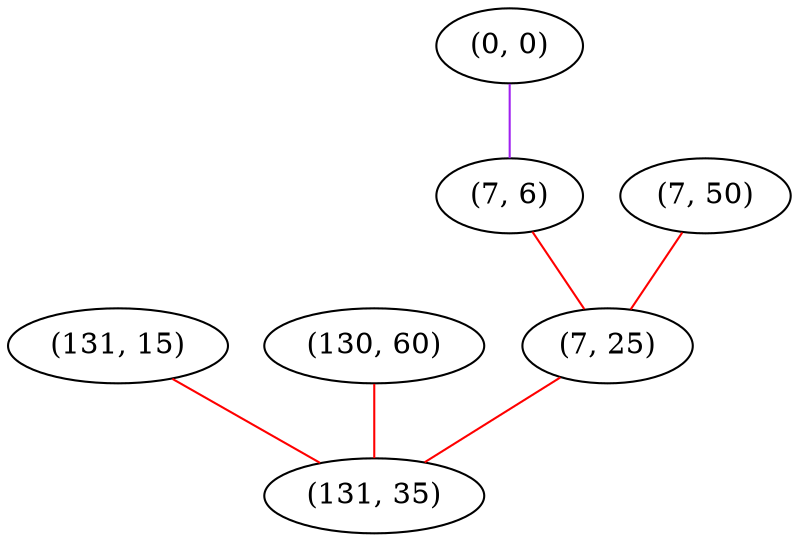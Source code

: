 graph "" {
"(131, 15)";
"(0, 0)";
"(130, 60)";
"(7, 6)";
"(7, 50)";
"(7, 25)";
"(131, 35)";
"(131, 15)" -- "(131, 35)"  [color=red, key=0, weight=1];
"(0, 0)" -- "(7, 6)"  [color=purple, key=0, weight=4];
"(130, 60)" -- "(131, 35)"  [color=red, key=0, weight=1];
"(7, 6)" -- "(7, 25)"  [color=red, key=0, weight=1];
"(7, 50)" -- "(7, 25)"  [color=red, key=0, weight=1];
"(7, 25)" -- "(131, 35)"  [color=red, key=0, weight=1];
}
